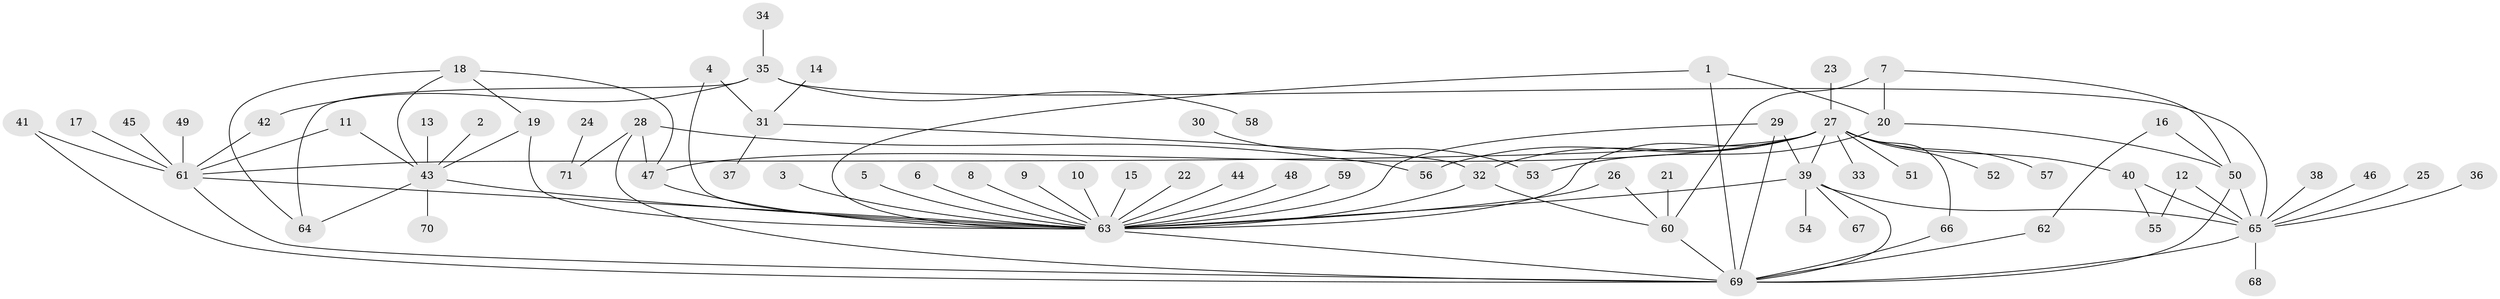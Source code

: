 // original degree distribution, {26: 0.007042253521126761, 3: 0.06338028169014084, 15: 0.007042253521126761, 11: 0.007042253521126761, 2: 0.2323943661971831, 1: 0.528169014084507, 16: 0.007042253521126761, 6: 0.02112676056338028, 4: 0.09154929577464789, 5: 0.014084507042253521, 12: 0.007042253521126761, 13: 0.007042253521126761, 7: 0.007042253521126761}
// Generated by graph-tools (version 1.1) at 2025/36/03/04/25 23:36:55]
// undirected, 71 vertices, 101 edges
graph export_dot {
  node [color=gray90,style=filled];
  1;
  2;
  3;
  4;
  5;
  6;
  7;
  8;
  9;
  10;
  11;
  12;
  13;
  14;
  15;
  16;
  17;
  18;
  19;
  20;
  21;
  22;
  23;
  24;
  25;
  26;
  27;
  28;
  29;
  30;
  31;
  32;
  33;
  34;
  35;
  36;
  37;
  38;
  39;
  40;
  41;
  42;
  43;
  44;
  45;
  46;
  47;
  48;
  49;
  50;
  51;
  52;
  53;
  54;
  55;
  56;
  57;
  58;
  59;
  60;
  61;
  62;
  63;
  64;
  65;
  66;
  67;
  68;
  69;
  70;
  71;
  1 -- 20 [weight=1.0];
  1 -- 63 [weight=1.0];
  1 -- 69 [weight=1.0];
  2 -- 43 [weight=1.0];
  3 -- 63 [weight=1.0];
  4 -- 31 [weight=1.0];
  4 -- 63 [weight=1.0];
  5 -- 63 [weight=1.0];
  6 -- 63 [weight=1.0];
  7 -- 20 [weight=1.0];
  7 -- 50 [weight=1.0];
  7 -- 60 [weight=1.0];
  8 -- 63 [weight=1.0];
  9 -- 63 [weight=1.0];
  10 -- 63 [weight=1.0];
  11 -- 43 [weight=1.0];
  11 -- 61 [weight=1.0];
  12 -- 55 [weight=1.0];
  12 -- 65 [weight=1.0];
  13 -- 43 [weight=1.0];
  14 -- 31 [weight=1.0];
  15 -- 63 [weight=1.0];
  16 -- 50 [weight=1.0];
  16 -- 62 [weight=1.0];
  17 -- 61 [weight=1.0];
  18 -- 19 [weight=1.0];
  18 -- 43 [weight=1.0];
  18 -- 47 [weight=1.0];
  18 -- 64 [weight=1.0];
  19 -- 43 [weight=1.0];
  19 -- 63 [weight=1.0];
  20 -- 50 [weight=1.0];
  20 -- 53 [weight=1.0];
  21 -- 60 [weight=1.0];
  22 -- 63 [weight=1.0];
  23 -- 27 [weight=1.0];
  24 -- 71 [weight=1.0];
  25 -- 65 [weight=1.0];
  26 -- 60 [weight=1.0];
  26 -- 63 [weight=1.0];
  27 -- 32 [weight=1.0];
  27 -- 33 [weight=1.0];
  27 -- 39 [weight=1.0];
  27 -- 40 [weight=1.0];
  27 -- 47 [weight=1.0];
  27 -- 51 [weight=1.0];
  27 -- 52 [weight=1.0];
  27 -- 56 [weight=1.0];
  27 -- 57 [weight=1.0];
  27 -- 61 [weight=1.0];
  27 -- 63 [weight=1.0];
  27 -- 66 [weight=1.0];
  28 -- 47 [weight=1.0];
  28 -- 56 [weight=1.0];
  28 -- 69 [weight=1.0];
  28 -- 71 [weight=1.0];
  29 -- 39 [weight=1.0];
  29 -- 63 [weight=1.0];
  29 -- 69 [weight=1.0];
  30 -- 53 [weight=1.0];
  31 -- 32 [weight=1.0];
  31 -- 37 [weight=1.0];
  32 -- 60 [weight=1.0];
  32 -- 63 [weight=1.0];
  34 -- 35 [weight=1.0];
  35 -- 42 [weight=1.0];
  35 -- 58 [weight=1.0];
  35 -- 64 [weight=1.0];
  35 -- 65 [weight=1.0];
  36 -- 65 [weight=1.0];
  38 -- 65 [weight=1.0];
  39 -- 54 [weight=1.0];
  39 -- 63 [weight=1.0];
  39 -- 65 [weight=1.0];
  39 -- 67 [weight=1.0];
  39 -- 69 [weight=1.0];
  40 -- 55 [weight=1.0];
  40 -- 65 [weight=1.0];
  41 -- 61 [weight=1.0];
  41 -- 69 [weight=1.0];
  42 -- 61 [weight=1.0];
  43 -- 63 [weight=1.0];
  43 -- 64 [weight=1.0];
  43 -- 70 [weight=1.0];
  44 -- 63 [weight=1.0];
  45 -- 61 [weight=1.0];
  46 -- 65 [weight=1.0];
  47 -- 63 [weight=1.0];
  48 -- 63 [weight=1.0];
  49 -- 61 [weight=1.0];
  50 -- 65 [weight=1.0];
  50 -- 69 [weight=1.0];
  59 -- 63 [weight=2.0];
  60 -- 69 [weight=1.0];
  61 -- 63 [weight=1.0];
  61 -- 69 [weight=1.0];
  62 -- 69 [weight=1.0];
  63 -- 69 [weight=1.0];
  65 -- 68 [weight=1.0];
  65 -- 69 [weight=1.0];
  66 -- 69 [weight=1.0];
}
